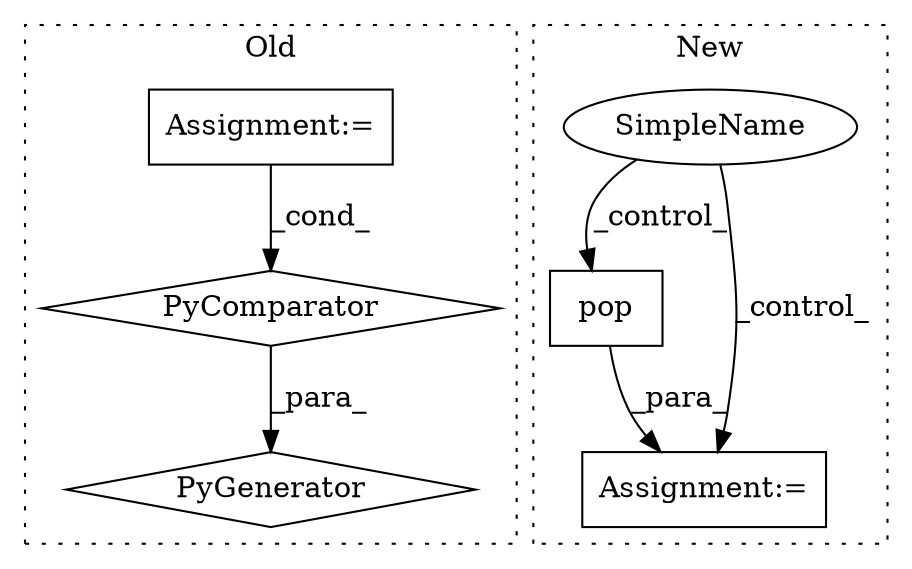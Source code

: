 digraph G {
subgraph cluster0 {
1 [label="PyGenerator" a="107" s="778" l="164" shape="diamond"];
3 [label="PyComparator" a="113" s="878" l="49" shape="diamond"];
4 [label="Assignment:=" a="7" s="878" l="49" shape="box"];
label = "Old";
style="dotted";
}
subgraph cluster1 {
2 [label="pop" a="32" s="714,728" l="4,1" shape="box"];
5 [label="Assignment:=" a="7" s="706" l="1" shape="box"];
6 [label="SimpleName" a="42" s="" l="" shape="ellipse"];
label = "New";
style="dotted";
}
2 -> 5 [label="_para_"];
3 -> 1 [label="_para_"];
4 -> 3 [label="_cond_"];
6 -> 5 [label="_control_"];
6 -> 2 [label="_control_"];
}
